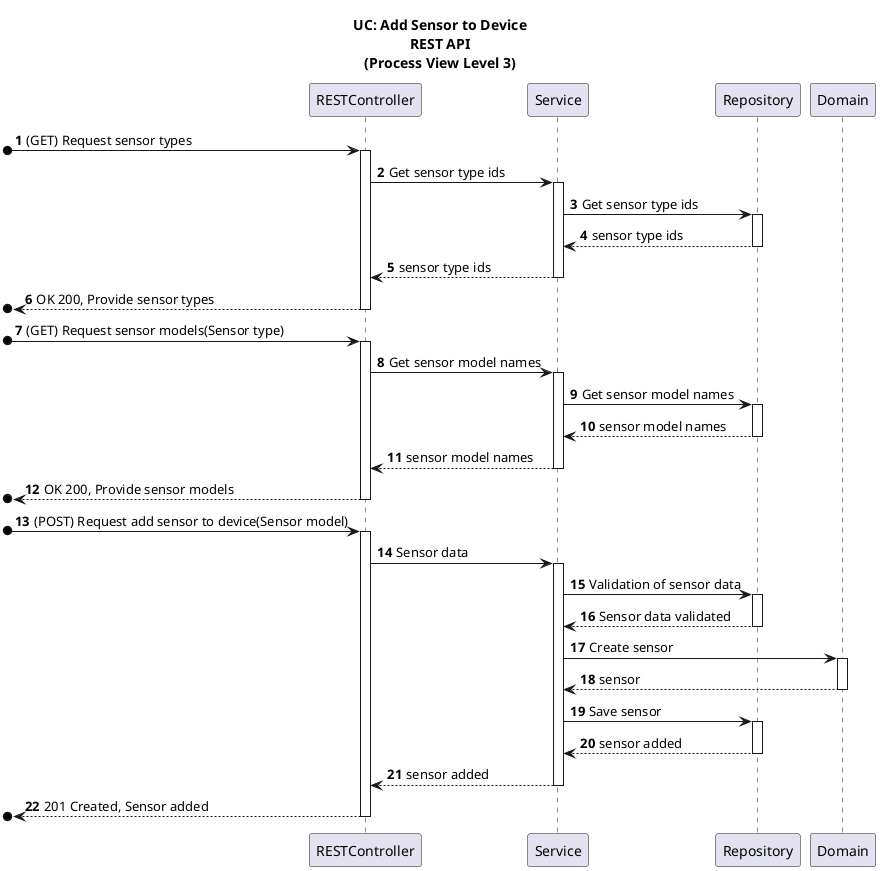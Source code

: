 @startuml

title UC: Add Sensor to Device\nREST API\n(Process View Level 3)
autonumber

participant "RESTController" as RC
participant "Service" as S
participant "Repository" as R
participant "Domain" as D


[o-> RC : (GET) Request sensor types
activate RC
RC -> S: Get sensor type ids
activate S
S -> R: Get sensor type ids
activate R
R --> S: sensor type ids
deactivate R
deactivate D
S --> RC: sensor type ids
deactivate S
[o<--RC : OK 200, Provide sensor types
deactivate RC

[o-> RC : (GET) Request sensor models(Sensor type)
activate RC
RC -> S: Get sensor model names
activate S
S -> R: Get sensor model names
activate R
R --> S: sensor model names
deactivate R
deactivate D
S --> RC: sensor model names
deactivate S
[o<--RC : OK 200, Provide sensor models
deactivate RC

[o-> RC: (POST) Request add sensor to device(Sensor model)
activate RC
RC -> S: Sensor data
activate S
S -> R : Validation of sensor data
activate R
R --> S : Sensor data validated
deactivate R
S -> D : Create sensor
activate D
D --> S: sensor
deactivate D
S -> R: Save sensor
activate R
R --> S: sensor added
deactivate R
S --> RC: sensor added
deactivate S
[o<-- RC: 201 Created, Sensor added
deactivate RC

@enduml